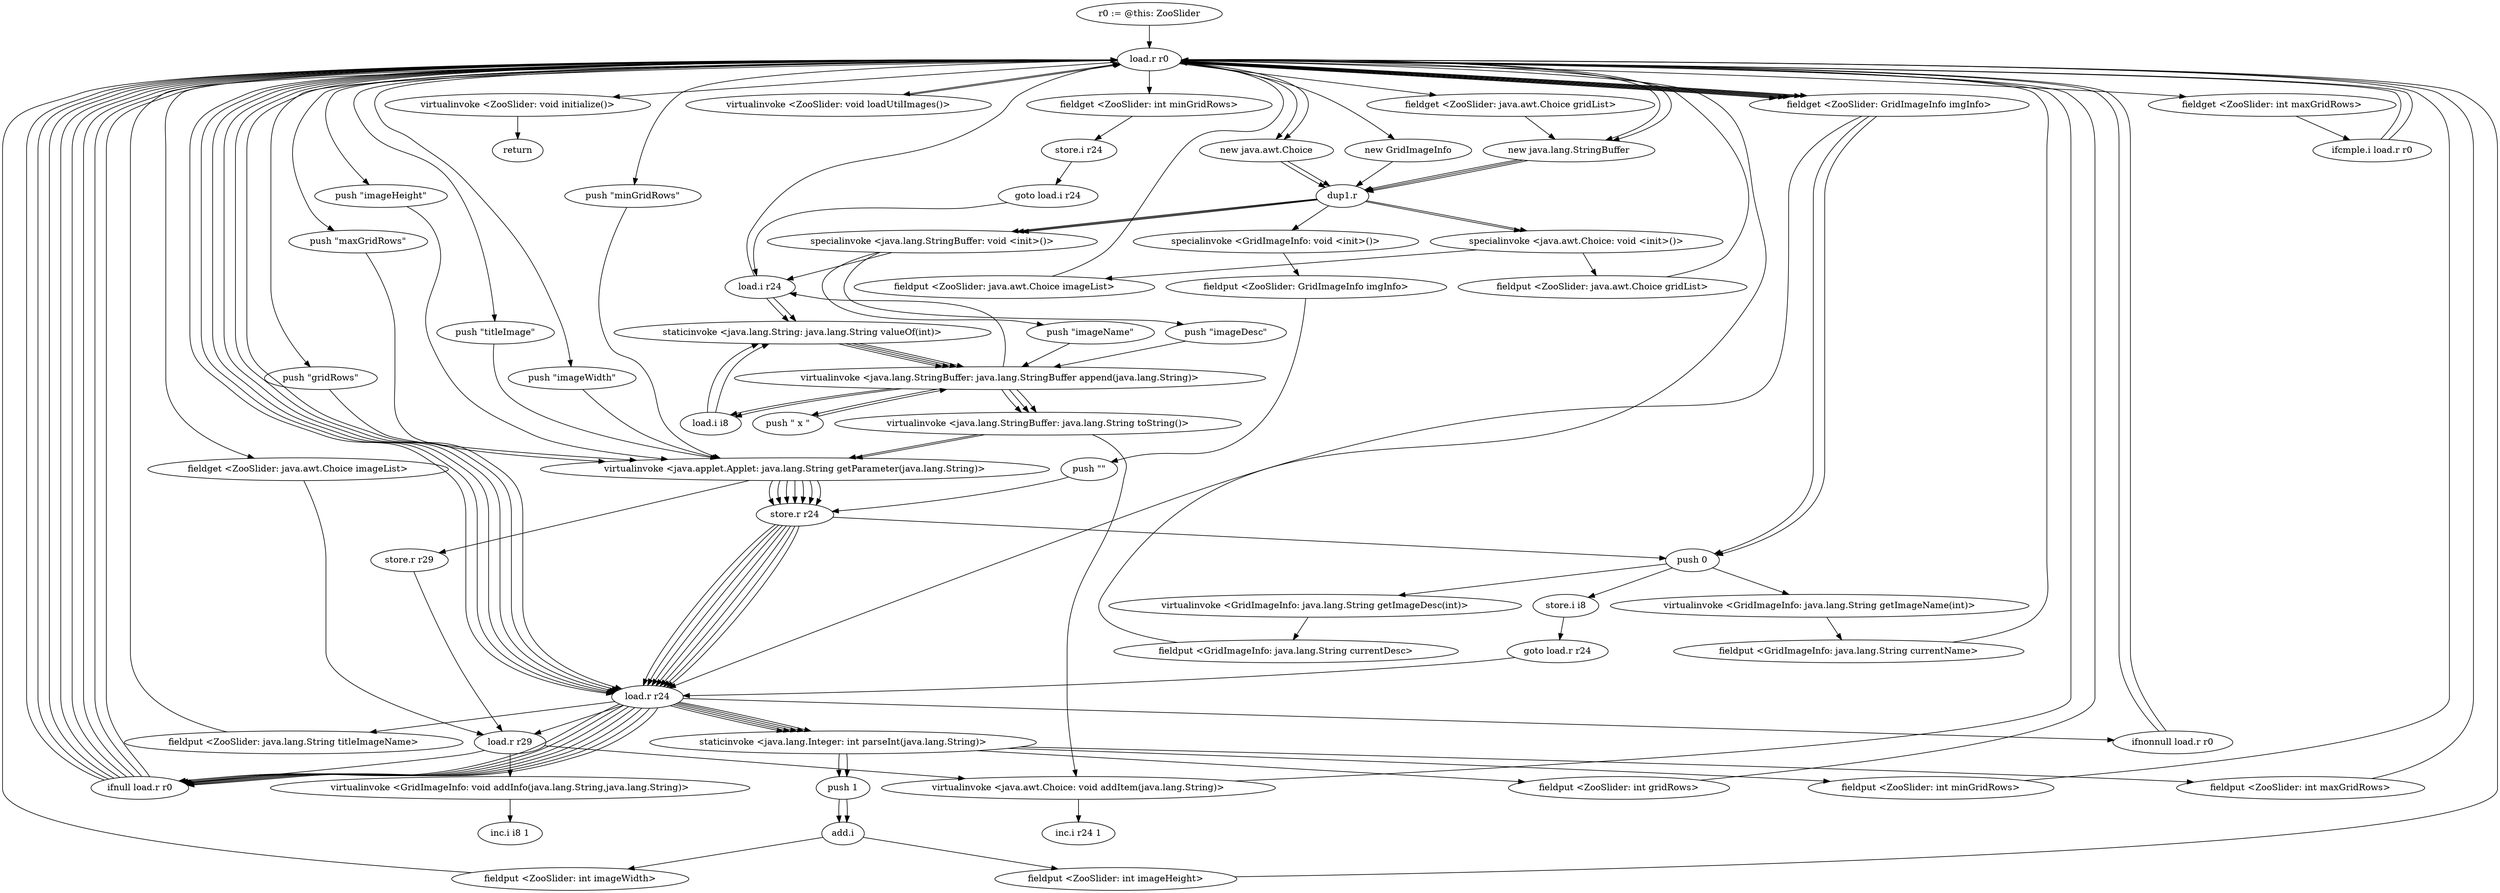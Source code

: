 digraph "" {
    "r0 := @this: ZooSlider"
    "load.r r0"
    "r0 := @this: ZooSlider"->"load.r r0";
    "push \"imageWidth\""
    "load.r r0"->"push \"imageWidth\"";
    "virtualinvoke <java.applet.Applet: java.lang.String getParameter(java.lang.String)>"
    "push \"imageWidth\""->"virtualinvoke <java.applet.Applet: java.lang.String getParameter(java.lang.String)>";
    "store.r r24"
    "virtualinvoke <java.applet.Applet: java.lang.String getParameter(java.lang.String)>"->"store.r r24";
    "load.r r24"
    "store.r r24"->"load.r r24";
    "ifnull load.r r0"
    "load.r r24"->"ifnull load.r r0";
    "ifnull load.r r0"->"load.r r0";
    "load.r r0"->"load.r r24";
    "staticinvoke <java.lang.Integer: int parseInt(java.lang.String)>"
    "load.r r24"->"staticinvoke <java.lang.Integer: int parseInt(java.lang.String)>";
    "push 1"
    "staticinvoke <java.lang.Integer: int parseInt(java.lang.String)>"->"push 1";
    "add.i"
    "push 1"->"add.i";
    "fieldput <ZooSlider: int imageWidth>"
    "add.i"->"fieldput <ZooSlider: int imageWidth>";
    "fieldput <ZooSlider: int imageWidth>"->"load.r r0";
    "push \"imageHeight\""
    "load.r r0"->"push \"imageHeight\"";
    "push \"imageHeight\""->"virtualinvoke <java.applet.Applet: java.lang.String getParameter(java.lang.String)>";
    "virtualinvoke <java.applet.Applet: java.lang.String getParameter(java.lang.String)>"->"store.r r24";
    "store.r r24"->"load.r r24";
    "load.r r24"->"ifnull load.r r0";
    "ifnull load.r r0"->"load.r r0";
    "load.r r0"->"load.r r24";
    "load.r r24"->"staticinvoke <java.lang.Integer: int parseInt(java.lang.String)>";
    "staticinvoke <java.lang.Integer: int parseInt(java.lang.String)>"->"push 1";
    "push 1"->"add.i";
    "fieldput <ZooSlider: int imageHeight>"
    "add.i"->"fieldput <ZooSlider: int imageHeight>";
    "fieldput <ZooSlider: int imageHeight>"->"load.r r0";
    "push \"titleImage\""
    "load.r r0"->"push \"titleImage\"";
    "push \"titleImage\""->"virtualinvoke <java.applet.Applet: java.lang.String getParameter(java.lang.String)>";
    "virtualinvoke <java.applet.Applet: java.lang.String getParameter(java.lang.String)>"->"store.r r24";
    "store.r r24"->"load.r r24";
    "load.r r24"->"ifnull load.r r0";
    "ifnull load.r r0"->"load.r r0";
    "load.r r0"->"load.r r24";
    "fieldput <ZooSlider: java.lang.String titleImageName>"
    "load.r r24"->"fieldput <ZooSlider: java.lang.String titleImageName>";
    "fieldput <ZooSlider: java.lang.String titleImageName>"->"load.r r0";
    "new java.awt.Choice"
    "load.r r0"->"new java.awt.Choice";
    "dup1.r"
    "new java.awt.Choice"->"dup1.r";
    "specialinvoke <java.awt.Choice: void <init>()>"
    "dup1.r"->"specialinvoke <java.awt.Choice: void <init>()>";
    "fieldput <ZooSlider: java.awt.Choice imageList>"
    "specialinvoke <java.awt.Choice: void <init>()>"->"fieldput <ZooSlider: java.awt.Choice imageList>";
    "fieldput <ZooSlider: java.awt.Choice imageList>"->"load.r r0";
    "new GridImageInfo"
    "load.r r0"->"new GridImageInfo";
    "new GridImageInfo"->"dup1.r";
    "specialinvoke <GridImageInfo: void <init>()>"
    "dup1.r"->"specialinvoke <GridImageInfo: void <init>()>";
    "fieldput <ZooSlider: GridImageInfo imgInfo>"
    "specialinvoke <GridImageInfo: void <init>()>"->"fieldput <ZooSlider: GridImageInfo imgInfo>";
    "push \"\""
    "fieldput <ZooSlider: GridImageInfo imgInfo>"->"push \"\"";
    "push \"\""->"store.r r24";
    "push 0"
    "store.r r24"->"push 0";
    "store.i i8"
    "push 0"->"store.i i8";
    "goto load.r r24"
    "store.i i8"->"goto load.r r24";
    "goto load.r r24"->"load.r r24";
    "ifnonnull load.r r0"
    "load.r r24"->"ifnonnull load.r r0";
    "ifnonnull load.r r0"->"load.r r0";
    "fieldget <ZooSlider: GridImageInfo imgInfo>"
    "load.r r0"->"fieldget <ZooSlider: GridImageInfo imgInfo>";
    "fieldget <ZooSlider: GridImageInfo imgInfo>"->"load.r r0";
    "load.r r0"->"fieldget <ZooSlider: GridImageInfo imgInfo>";
    "fieldget <ZooSlider: GridImageInfo imgInfo>"->"push 0";
    "virtualinvoke <GridImageInfo: java.lang.String getImageName(int)>"
    "push 0"->"virtualinvoke <GridImageInfo: java.lang.String getImageName(int)>";
    "fieldput <GridImageInfo: java.lang.String currentName>"
    "virtualinvoke <GridImageInfo: java.lang.String getImageName(int)>"->"fieldput <GridImageInfo: java.lang.String currentName>";
    "fieldput <GridImageInfo: java.lang.String currentName>"->"load.r r0";
    "load.r r0"->"fieldget <ZooSlider: GridImageInfo imgInfo>";
    "fieldget <ZooSlider: GridImageInfo imgInfo>"->"load.r r0";
    "load.r r0"->"fieldget <ZooSlider: GridImageInfo imgInfo>";
    "fieldget <ZooSlider: GridImageInfo imgInfo>"->"push 0";
    "virtualinvoke <GridImageInfo: java.lang.String getImageDesc(int)>"
    "push 0"->"virtualinvoke <GridImageInfo: java.lang.String getImageDesc(int)>";
    "fieldput <GridImageInfo: java.lang.String currentDesc>"
    "virtualinvoke <GridImageInfo: java.lang.String getImageDesc(int)>"->"fieldput <GridImageInfo: java.lang.String currentDesc>";
    "fieldput <GridImageInfo: java.lang.String currentDesc>"->"load.r r0";
    "push \"gridRows\""
    "load.r r0"->"push \"gridRows\"";
    "push \"gridRows\""->"virtualinvoke <java.applet.Applet: java.lang.String getParameter(java.lang.String)>";
    "virtualinvoke <java.applet.Applet: java.lang.String getParameter(java.lang.String)>"->"store.r r24";
    "store.r r24"->"load.r r24";
    "load.r r24"->"ifnull load.r r0";
    "ifnull load.r r0"->"load.r r0";
    "load.r r0"->"load.r r24";
    "load.r r24"->"staticinvoke <java.lang.Integer: int parseInt(java.lang.String)>";
    "fieldput <ZooSlider: int gridRows>"
    "staticinvoke <java.lang.Integer: int parseInt(java.lang.String)>"->"fieldput <ZooSlider: int gridRows>";
    "fieldput <ZooSlider: int gridRows>"->"load.r r0";
    "push \"minGridRows\""
    "load.r r0"->"push \"minGridRows\"";
    "push \"minGridRows\""->"virtualinvoke <java.applet.Applet: java.lang.String getParameter(java.lang.String)>";
    "virtualinvoke <java.applet.Applet: java.lang.String getParameter(java.lang.String)>"->"store.r r24";
    "store.r r24"->"load.r r24";
    "load.r r24"->"ifnull load.r r0";
    "ifnull load.r r0"->"load.r r0";
    "load.r r0"->"load.r r24";
    "load.r r24"->"staticinvoke <java.lang.Integer: int parseInt(java.lang.String)>";
    "fieldput <ZooSlider: int minGridRows>"
    "staticinvoke <java.lang.Integer: int parseInt(java.lang.String)>"->"fieldput <ZooSlider: int minGridRows>";
    "fieldput <ZooSlider: int minGridRows>"->"load.r r0";
    "push \"maxGridRows\""
    "load.r r0"->"push \"maxGridRows\"";
    "push \"maxGridRows\""->"virtualinvoke <java.applet.Applet: java.lang.String getParameter(java.lang.String)>";
    "virtualinvoke <java.applet.Applet: java.lang.String getParameter(java.lang.String)>"->"store.r r24";
    "store.r r24"->"load.r r24";
    "load.r r24"->"ifnull load.r r0";
    "ifnull load.r r0"->"load.r r0";
    "load.r r0"->"load.r r24";
    "load.r r24"->"staticinvoke <java.lang.Integer: int parseInt(java.lang.String)>";
    "fieldput <ZooSlider: int maxGridRows>"
    "staticinvoke <java.lang.Integer: int parseInt(java.lang.String)>"->"fieldput <ZooSlider: int maxGridRows>";
    "fieldput <ZooSlider: int maxGridRows>"->"load.r r0";
    "load.r r0"->"new java.awt.Choice";
    "new java.awt.Choice"->"dup1.r";
    "dup1.r"->"specialinvoke <java.awt.Choice: void <init>()>";
    "fieldput <ZooSlider: java.awt.Choice gridList>"
    "specialinvoke <java.awt.Choice: void <init>()>"->"fieldput <ZooSlider: java.awt.Choice gridList>";
    "fieldput <ZooSlider: java.awt.Choice gridList>"->"load.r r0";
    "fieldget <ZooSlider: int minGridRows>"
    "load.r r0"->"fieldget <ZooSlider: int minGridRows>";
    "store.i r24"
    "fieldget <ZooSlider: int minGridRows>"->"store.i r24";
    "goto load.i r24"
    "store.i r24"->"goto load.i r24";
    "load.i r24"
    "goto load.i r24"->"load.i r24";
    "load.i r24"->"load.r r0";
    "fieldget <ZooSlider: int maxGridRows>"
    "load.r r0"->"fieldget <ZooSlider: int maxGridRows>";
    "ifcmple.i load.r r0"
    "fieldget <ZooSlider: int maxGridRows>"->"ifcmple.i load.r r0";
    "ifcmple.i load.r r0"->"load.r r0";
    "virtualinvoke <ZooSlider: void loadUtilImages()>"
    "load.r r0"->"virtualinvoke <ZooSlider: void loadUtilImages()>";
    "virtualinvoke <ZooSlider: void loadUtilImages()>"->"load.r r0";
    "virtualinvoke <ZooSlider: void initialize()>"
    "load.r r0"->"virtualinvoke <ZooSlider: void initialize()>";
    "return"
    "virtualinvoke <ZooSlider: void initialize()>"->"return";
    "ifcmple.i load.r r0"->"load.r r0";
    "fieldget <ZooSlider: java.awt.Choice gridList>"
    "load.r r0"->"fieldget <ZooSlider: java.awt.Choice gridList>";
    "new java.lang.StringBuffer"
    "fieldget <ZooSlider: java.awt.Choice gridList>"->"new java.lang.StringBuffer";
    "new java.lang.StringBuffer"->"dup1.r";
    "specialinvoke <java.lang.StringBuffer: void <init>()>"
    "dup1.r"->"specialinvoke <java.lang.StringBuffer: void <init>()>";
    "specialinvoke <java.lang.StringBuffer: void <init>()>"->"load.i r24";
    "staticinvoke <java.lang.String: java.lang.String valueOf(int)>"
    "load.i r24"->"staticinvoke <java.lang.String: java.lang.String valueOf(int)>";
    "virtualinvoke <java.lang.StringBuffer: java.lang.StringBuffer append(java.lang.String)>"
    "staticinvoke <java.lang.String: java.lang.String valueOf(int)>"->"virtualinvoke <java.lang.StringBuffer: java.lang.StringBuffer append(java.lang.String)>";
    "push \" x \""
    "virtualinvoke <java.lang.StringBuffer: java.lang.StringBuffer append(java.lang.String)>"->"push \" x \"";
    "push \" x \""->"virtualinvoke <java.lang.StringBuffer: java.lang.StringBuffer append(java.lang.String)>";
    "virtualinvoke <java.lang.StringBuffer: java.lang.StringBuffer append(java.lang.String)>"->"load.i r24";
    "load.i r24"->"staticinvoke <java.lang.String: java.lang.String valueOf(int)>";
    "staticinvoke <java.lang.String: java.lang.String valueOf(int)>"->"virtualinvoke <java.lang.StringBuffer: java.lang.StringBuffer append(java.lang.String)>";
    "virtualinvoke <java.lang.StringBuffer: java.lang.String toString()>"
    "virtualinvoke <java.lang.StringBuffer: java.lang.StringBuffer append(java.lang.String)>"->"virtualinvoke <java.lang.StringBuffer: java.lang.String toString()>";
    "virtualinvoke <java.awt.Choice: void addItem(java.lang.String)>"
    "virtualinvoke <java.lang.StringBuffer: java.lang.String toString()>"->"virtualinvoke <java.awt.Choice: void addItem(java.lang.String)>";
    "inc.i r24 1"
    "virtualinvoke <java.awt.Choice: void addItem(java.lang.String)>"->"inc.i r24 1";
    "ifnonnull load.r r0"->"load.r r0";
    "load.r r0"->"new java.lang.StringBuffer";
    "new java.lang.StringBuffer"->"dup1.r";
    "dup1.r"->"specialinvoke <java.lang.StringBuffer: void <init>()>";
    "push \"imageName\""
    "specialinvoke <java.lang.StringBuffer: void <init>()>"->"push \"imageName\"";
    "push \"imageName\""->"virtualinvoke <java.lang.StringBuffer: java.lang.StringBuffer append(java.lang.String)>";
    "load.i i8"
    "virtualinvoke <java.lang.StringBuffer: java.lang.StringBuffer append(java.lang.String)>"->"load.i i8";
    "load.i i8"->"staticinvoke <java.lang.String: java.lang.String valueOf(int)>";
    "staticinvoke <java.lang.String: java.lang.String valueOf(int)>"->"virtualinvoke <java.lang.StringBuffer: java.lang.StringBuffer append(java.lang.String)>";
    "virtualinvoke <java.lang.StringBuffer: java.lang.StringBuffer append(java.lang.String)>"->"virtualinvoke <java.lang.StringBuffer: java.lang.String toString()>";
    "virtualinvoke <java.lang.StringBuffer: java.lang.String toString()>"->"virtualinvoke <java.applet.Applet: java.lang.String getParameter(java.lang.String)>";
    "virtualinvoke <java.applet.Applet: java.lang.String getParameter(java.lang.String)>"->"store.r r24";
    "store.r r24"->"load.r r24";
    "load.r r24"->"ifnull load.r r0";
    "ifnull load.r r0"->"load.r r0";
    "load.r r0"->"new java.lang.StringBuffer";
    "new java.lang.StringBuffer"->"dup1.r";
    "dup1.r"->"specialinvoke <java.lang.StringBuffer: void <init>()>";
    "push \"imageDesc\""
    "specialinvoke <java.lang.StringBuffer: void <init>()>"->"push \"imageDesc\"";
    "push \"imageDesc\""->"virtualinvoke <java.lang.StringBuffer: java.lang.StringBuffer append(java.lang.String)>";
    "virtualinvoke <java.lang.StringBuffer: java.lang.StringBuffer append(java.lang.String)>"->"load.i i8";
    "load.i i8"->"staticinvoke <java.lang.String: java.lang.String valueOf(int)>";
    "staticinvoke <java.lang.String: java.lang.String valueOf(int)>"->"virtualinvoke <java.lang.StringBuffer: java.lang.StringBuffer append(java.lang.String)>";
    "virtualinvoke <java.lang.StringBuffer: java.lang.StringBuffer append(java.lang.String)>"->"virtualinvoke <java.lang.StringBuffer: java.lang.String toString()>";
    "virtualinvoke <java.lang.StringBuffer: java.lang.String toString()>"->"virtualinvoke <java.applet.Applet: java.lang.String getParameter(java.lang.String)>";
    "store.r r29"
    "virtualinvoke <java.applet.Applet: java.lang.String getParameter(java.lang.String)>"->"store.r r29";
    "load.r r29"
    "store.r r29"->"load.r r29";
    "load.r r29"->"ifnull load.r r0";
    "ifnull load.r r0"->"load.r r0";
    "fieldget <ZooSlider: java.awt.Choice imageList>"
    "load.r r0"->"fieldget <ZooSlider: java.awt.Choice imageList>";
    "fieldget <ZooSlider: java.awt.Choice imageList>"->"load.r r29";
    "load.r r29"->"virtualinvoke <java.awt.Choice: void addItem(java.lang.String)>";
    "virtualinvoke <java.awt.Choice: void addItem(java.lang.String)>"->"load.r r0";
    "load.r r0"->"fieldget <ZooSlider: GridImageInfo imgInfo>";
    "fieldget <ZooSlider: GridImageInfo imgInfo>"->"load.r r24";
    "load.r r24"->"load.r r29";
    "virtualinvoke <GridImageInfo: void addInfo(java.lang.String,java.lang.String)>"
    "load.r r29"->"virtualinvoke <GridImageInfo: void addInfo(java.lang.String,java.lang.String)>";
    "inc.i i8 1"
    "virtualinvoke <GridImageInfo: void addInfo(java.lang.String,java.lang.String)>"->"inc.i i8 1";
}
